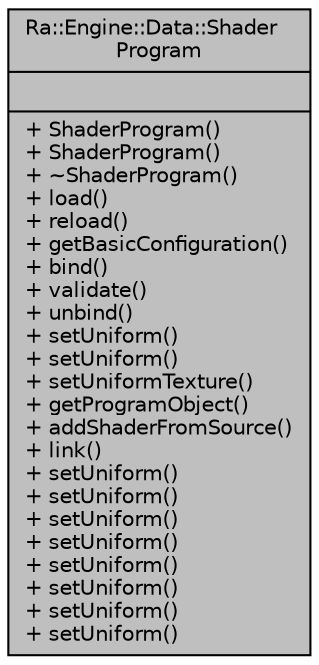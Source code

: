 digraph "Ra::Engine::Data::ShaderProgram"
{
 // INTERACTIVE_SVG=YES
 // LATEX_PDF_SIZE
  edge [fontname="Helvetica",fontsize="10",labelfontname="Helvetica",labelfontsize="10"];
  node [fontname="Helvetica",fontsize="10",shape=record];
  Node1 [label="{Ra::Engine::Data::Shader\lProgram\n||+ ShaderProgram()\l+ ShaderProgram()\l+ ~ShaderProgram()\l+ load()\l+ reload()\l+ getBasicConfiguration()\l+ bind()\l+ validate()\l+ unbind()\l+ setUniform()\l+ setUniform()\l+ setUniformTexture()\l+ getProgramObject()\l+ addShaderFromSource()\l+ link()\l+ setUniform()\l+ setUniform()\l+ setUniform()\l+ setUniform()\l+ setUniform()\l+ setUniform()\l+ setUniform()\l+ setUniform()\l}",height=0.2,width=0.4,color="black", fillcolor="grey75", style="filled", fontcolor="black",tooltip=" "];
}
